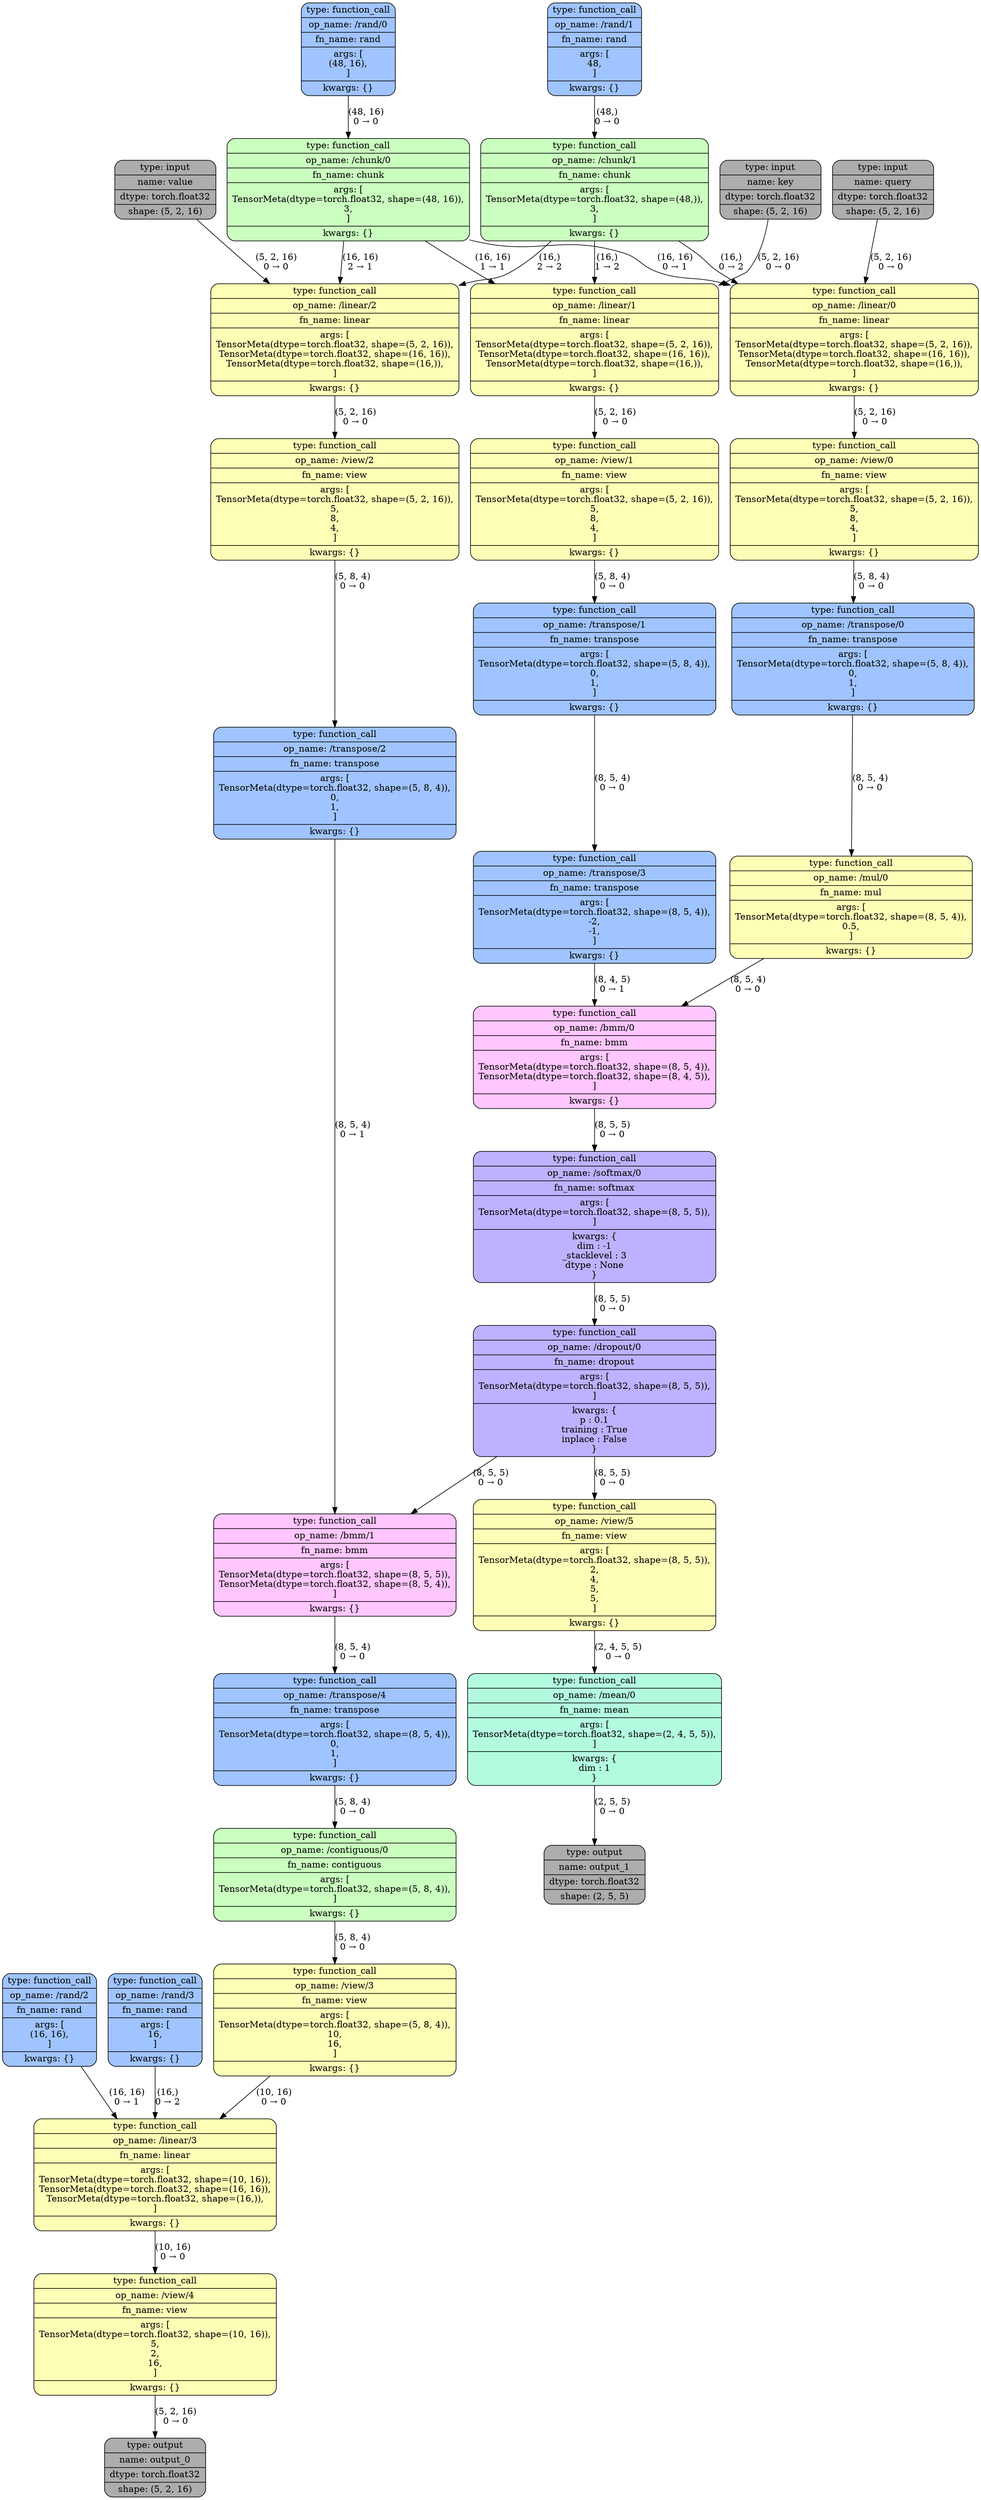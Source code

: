 digraph {
rankdir=TB;
0 [label="{type: input|name: query|dtype: torch.float32|shape: (5, 2, 16)}", fillcolor="#adadad", fontcolor="#000000", shape=record, style="filled,rounded"];
1 [label="{type: input|name: key|dtype: torch.float32|shape: (5, 2, 16)}", fillcolor="#adadad", fontcolor="#000000", shape=record, style="filled,rounded"];
2 [label="{type: input|name: value|dtype: torch.float32|shape: (5, 2, 16)}", fillcolor="#adadad", fontcolor="#000000", shape=record, style="filled,rounded"];
3 [label="{type: function_call|op_name: /rand/0|fn_name: rand|args: [\n(48, 16),\n]|kwargs: \{\}}", fillcolor="#a0c4ff", fontcolor="#000000", shape=record, style="filled,rounded"];
4 [label="{type: function_call|op_name: /rand/1|fn_name: rand|args: [\n48,\n]|kwargs: \{\}}", fillcolor="#a0c4ff", fontcolor="#000000", shape=record, style="filled,rounded"];
5 [label="{type: function_call|op_name: /rand/2|fn_name: rand|args: [\n(16, 16),\n]|kwargs: \{\}}", fillcolor="#a0c4ff", fontcolor="#000000", shape=record, style="filled,rounded"];
6 [label="{type: function_call|op_name: /rand/3|fn_name: rand|args: [\n16,\n]|kwargs: \{\}}", fillcolor="#a0c4ff", fontcolor="#000000", shape=record, style="filled,rounded"];
13 [label="{type: function_call|op_name: /chunk/0|fn_name: chunk|args: [\nTensorMeta(dtype=torch.float32, shape=(48, 16)),\n3,\n]|kwargs: \{\}}", fillcolor="#caffbf", fontcolor="#000000", shape=record, style="filled,rounded"];
14 [label="{type: function_call|op_name: /chunk/1|fn_name: chunk|args: [\nTensorMeta(dtype=torch.float32, shape=(48,)),\n3,\n]|kwargs: \{\}}", fillcolor="#caffbf", fontcolor="#000000", shape=record, style="filled,rounded"];
15 [label="{type: function_call|op_name: /linear/0|fn_name: linear|args: [\nTensorMeta(dtype=torch.float32, shape=(5, 2, 16)),\nTensorMeta(dtype=torch.float32, shape=(16, 16)),\nTensorMeta(dtype=torch.float32, shape=(16,)),\n]|kwargs: \{\}}", fillcolor="#fdffb6", fontcolor="#000000", shape=record, style="filled,rounded"];
16 [label="{type: function_call|op_name: /linear/1|fn_name: linear|args: [\nTensorMeta(dtype=torch.float32, shape=(5, 2, 16)),\nTensorMeta(dtype=torch.float32, shape=(16, 16)),\nTensorMeta(dtype=torch.float32, shape=(16,)),\n]|kwargs: \{\}}", fillcolor="#fdffb6", fontcolor="#000000", shape=record, style="filled,rounded"];
17 [label="{type: function_call|op_name: /linear/2|fn_name: linear|args: [\nTensorMeta(dtype=torch.float32, shape=(5, 2, 16)),\nTensorMeta(dtype=torch.float32, shape=(16, 16)),\nTensorMeta(dtype=torch.float32, shape=(16,)),\n]|kwargs: \{\}}", fillcolor="#fdffb6", fontcolor="#000000", shape=record, style="filled,rounded"];
18 [label="{type: function_call|op_name: /view/0|fn_name: view|args: [\nTensorMeta(dtype=torch.float32, shape=(5, 2, 16)),\n5,\n8,\n4,\n]|kwargs: \{\}}", fillcolor="#fdffb6", fontcolor="#000000", shape=record, style="filled,rounded"];
19 [label="{type: function_call|op_name: /transpose/0|fn_name: transpose|args: [\nTensorMeta(dtype=torch.float32, shape=(5, 8, 4)),\n0,\n1,\n]|kwargs: \{\}}", fillcolor="#a0c4ff", fontcolor="#000000", shape=record, style="filled,rounded"];
21 [label="{type: function_call|op_name: /view/1|fn_name: view|args: [\nTensorMeta(dtype=torch.float32, shape=(5, 2, 16)),\n5,\n8,\n4,\n]|kwargs: \{\}}", fillcolor="#fdffb6", fontcolor="#000000", shape=record, style="filled,rounded"];
22 [label="{type: function_call|op_name: /transpose/1|fn_name: transpose|args: [\nTensorMeta(dtype=torch.float32, shape=(5, 8, 4)),\n0,\n1,\n]|kwargs: \{\}}", fillcolor="#a0c4ff", fontcolor="#000000", shape=record, style="filled,rounded"];
24 [label="{type: function_call|op_name: /view/2|fn_name: view|args: [\nTensorMeta(dtype=torch.float32, shape=(5, 2, 16)),\n5,\n8,\n4,\n]|kwargs: \{\}}", fillcolor="#fdffb6", fontcolor="#000000", shape=record, style="filled,rounded"];
25 [label="{type: function_call|op_name: /transpose/2|fn_name: transpose|args: [\nTensorMeta(dtype=torch.float32, shape=(5, 8, 4)),\n0,\n1,\n]|kwargs: \{\}}", fillcolor="#a0c4ff", fontcolor="#000000", shape=record, style="filled,rounded"];
27 [label="{type: function_call|op_name: /mul/0|fn_name: mul|args: [\nTensorMeta(dtype=torch.float32, shape=(8, 5, 4)),\n0.5,\n]|kwargs: \{\}}", fillcolor="#fdffb6", fontcolor="#000000", shape=record, style="filled,rounded"];
28 [label="{type: function_call|op_name: /transpose/3|fn_name: transpose|args: [\nTensorMeta(dtype=torch.float32, shape=(8, 5, 4)),\n-2,\n-1,\n]|kwargs: \{\}}", fillcolor="#a0c4ff", fontcolor="#000000", shape=record, style="filled,rounded"];
29 [label="{type: function_call|op_name: /bmm/0|fn_name: bmm|args: [\nTensorMeta(dtype=torch.float32, shape=(8, 5, 4)),\nTensorMeta(dtype=torch.float32, shape=(8, 4, 5)),\n]|kwargs: \{\}}", fillcolor="#ffc6ff", fontcolor="#000000", shape=record, style="filled,rounded"];
30 [label="{type: function_call|op_name: /softmax/0|fn_name: softmax|args: [\nTensorMeta(dtype=torch.float32, shape=(8, 5, 5)),\n]|kwargs: \{\ndim : -1\n_stacklevel : 3\ndtype : None\n\}}", fillcolor="#bdb2ff", fontcolor="#000000", shape=record, style="filled,rounded"];
31 [label="{type: function_call|op_name: /dropout/0|fn_name: dropout|args: [\nTensorMeta(dtype=torch.float32, shape=(8, 5, 5)),\n]|kwargs: \{\np : 0.1\ntraining : True\ninplace : False\n\}}", fillcolor="#bdb2ff", fontcolor="#000000", shape=record, style="filled,rounded"];
32 [label="{type: function_call|op_name: /bmm/1|fn_name: bmm|args: [\nTensorMeta(dtype=torch.float32, shape=(8, 5, 5)),\nTensorMeta(dtype=torch.float32, shape=(8, 5, 4)),\n]|kwargs: \{\}}", fillcolor="#ffc6ff", fontcolor="#000000", shape=record, style="filled,rounded"];
33 [label="{type: function_call|op_name: /transpose/4|fn_name: transpose|args: [\nTensorMeta(dtype=torch.float32, shape=(8, 5, 4)),\n0,\n1,\n]|kwargs: \{\}}", fillcolor="#a0c4ff", fontcolor="#000000", shape=record, style="filled,rounded"];
34 [label="{type: function_call|op_name: /contiguous/0|fn_name: contiguous|args: [\nTensorMeta(dtype=torch.float32, shape=(5, 8, 4)),\n]|kwargs: \{\}}", fillcolor="#caffbf", fontcolor="#000000", shape=record, style="filled,rounded"];
35 [label="{type: function_call|op_name: /view/3|fn_name: view|args: [\nTensorMeta(dtype=torch.float32, shape=(5, 8, 4)),\n10,\n16,\n]|kwargs: \{\}}", fillcolor="#fdffb6", fontcolor="#000000", shape=record, style="filled,rounded"];
36 [label="{type: function_call|op_name: /linear/3|fn_name: linear|args: [\nTensorMeta(dtype=torch.float32, shape=(10, 16)),\nTensorMeta(dtype=torch.float32, shape=(16, 16)),\nTensorMeta(dtype=torch.float32, shape=(16,)),\n]|kwargs: \{\}}", fillcolor="#fdffb6", fontcolor="#000000", shape=record, style="filled,rounded"];
37 [label="{type: function_call|op_name: /view/4|fn_name: view|args: [\nTensorMeta(dtype=torch.float32, shape=(10, 16)),\n5,\n2,\n16,\n]|kwargs: \{\}}", fillcolor="#fdffb6", fontcolor="#000000", shape=record, style="filled,rounded"];
38 [label="{type: function_call|op_name: /view/5|fn_name: view|args: [\nTensorMeta(dtype=torch.float32, shape=(8, 5, 5)),\n2,\n4,\n5,\n5,\n]|kwargs: \{\}}", fillcolor="#fdffb6", fontcolor="#000000", shape=record, style="filled,rounded"];
39 [label="{type: function_call|op_name: /mean/0|fn_name: mean|args: [\nTensorMeta(dtype=torch.float32, shape=(2, 4, 5, 5)),\n]|kwargs: \{\ndim : 1\n\}}", fillcolor="#b3fbdf", fontcolor="#000000", shape=record, style="filled,rounded"];
40 [label="{type: output|name: output_0|dtype: torch.float32|shape: (5, 2, 16)}", fillcolor="#adadad", fontcolor="#000000", shape=record, style="filled,rounded"];
41 [label="{type: output|name: output_1|dtype: torch.float32|shape: (2, 5, 5)}", fillcolor="#adadad", fontcolor="#000000", shape=record, style="filled,rounded"];
0 -> 15 [label="(5, 2, 16)\n0 → 0"];
1 -> 16 [label="(5, 2, 16)\n0 → 0"];
2 -> 17 [label="(5, 2, 16)\n0 → 0"];
3 -> 13 [label="(48, 16)\n0 → 0"];
4 -> 14 [label="(48,)\n0 → 0"];
5 -> 36 [label="(16, 16)\n0 → 1"];
6 -> 36 [label="(16,)\n0 → 2"];
13 -> 15 [label="(16, 16)\n0 → 1"];
13 -> 16 [label="(16, 16)\n1 → 1"];
13 -> 17 [label="(16, 16)\n2 → 1"];
14 -> 15 [label="(16,)\n0 → 2"];
14 -> 16 [label="(16,)\n1 → 2"];
14 -> 17 [label="(16,)\n2 → 2"];
15 -> 18 [label="(5, 2, 16)\n0 → 0"];
16 -> 21 [label="(5, 2, 16)\n0 → 0"];
17 -> 24 [label="(5, 2, 16)\n0 → 0"];
18 -> 19 [label="(5, 8, 4)\n0 → 0"];
19 -> 27 [label="(8, 5, 4)\n0 → 0"];
21 -> 22 [label="(5, 8, 4)\n0 → 0"];
22 -> 28 [label="(8, 5, 4)\n0 → 0"];
24 -> 25 [label="(5, 8, 4)\n0 → 0"];
25 -> 32 [label="(8, 5, 4)\n0 → 1"];
27 -> 29 [label="(8, 5, 4)\n0 → 0"];
28 -> 29 [label="(8, 4, 5)\n0 → 1"];
29 -> 30 [label="(8, 5, 5)\n0 → 0"];
30 -> 31 [label="(8, 5, 5)\n0 → 0"];
31 -> 32 [label="(8, 5, 5)\n0 → 0"];
31 -> 38 [label="(8, 5, 5)\n0 → 0"];
32 -> 33 [label="(8, 5, 4)\n0 → 0"];
33 -> 34 [label="(5, 8, 4)\n0 → 0"];
34 -> 35 [label="(5, 8, 4)\n0 → 0"];
35 -> 36 [label="(10, 16)\n0 → 0"];
36 -> 37 [label="(10, 16)\n0 → 0"];
37 -> 40 [label="(5, 2, 16)\n0 → 0"];
38 -> 39 [label="(2, 4, 5, 5)\n0 → 0"];
39 -> 41 [label="(2, 5, 5)\n0 → 0"];
}
